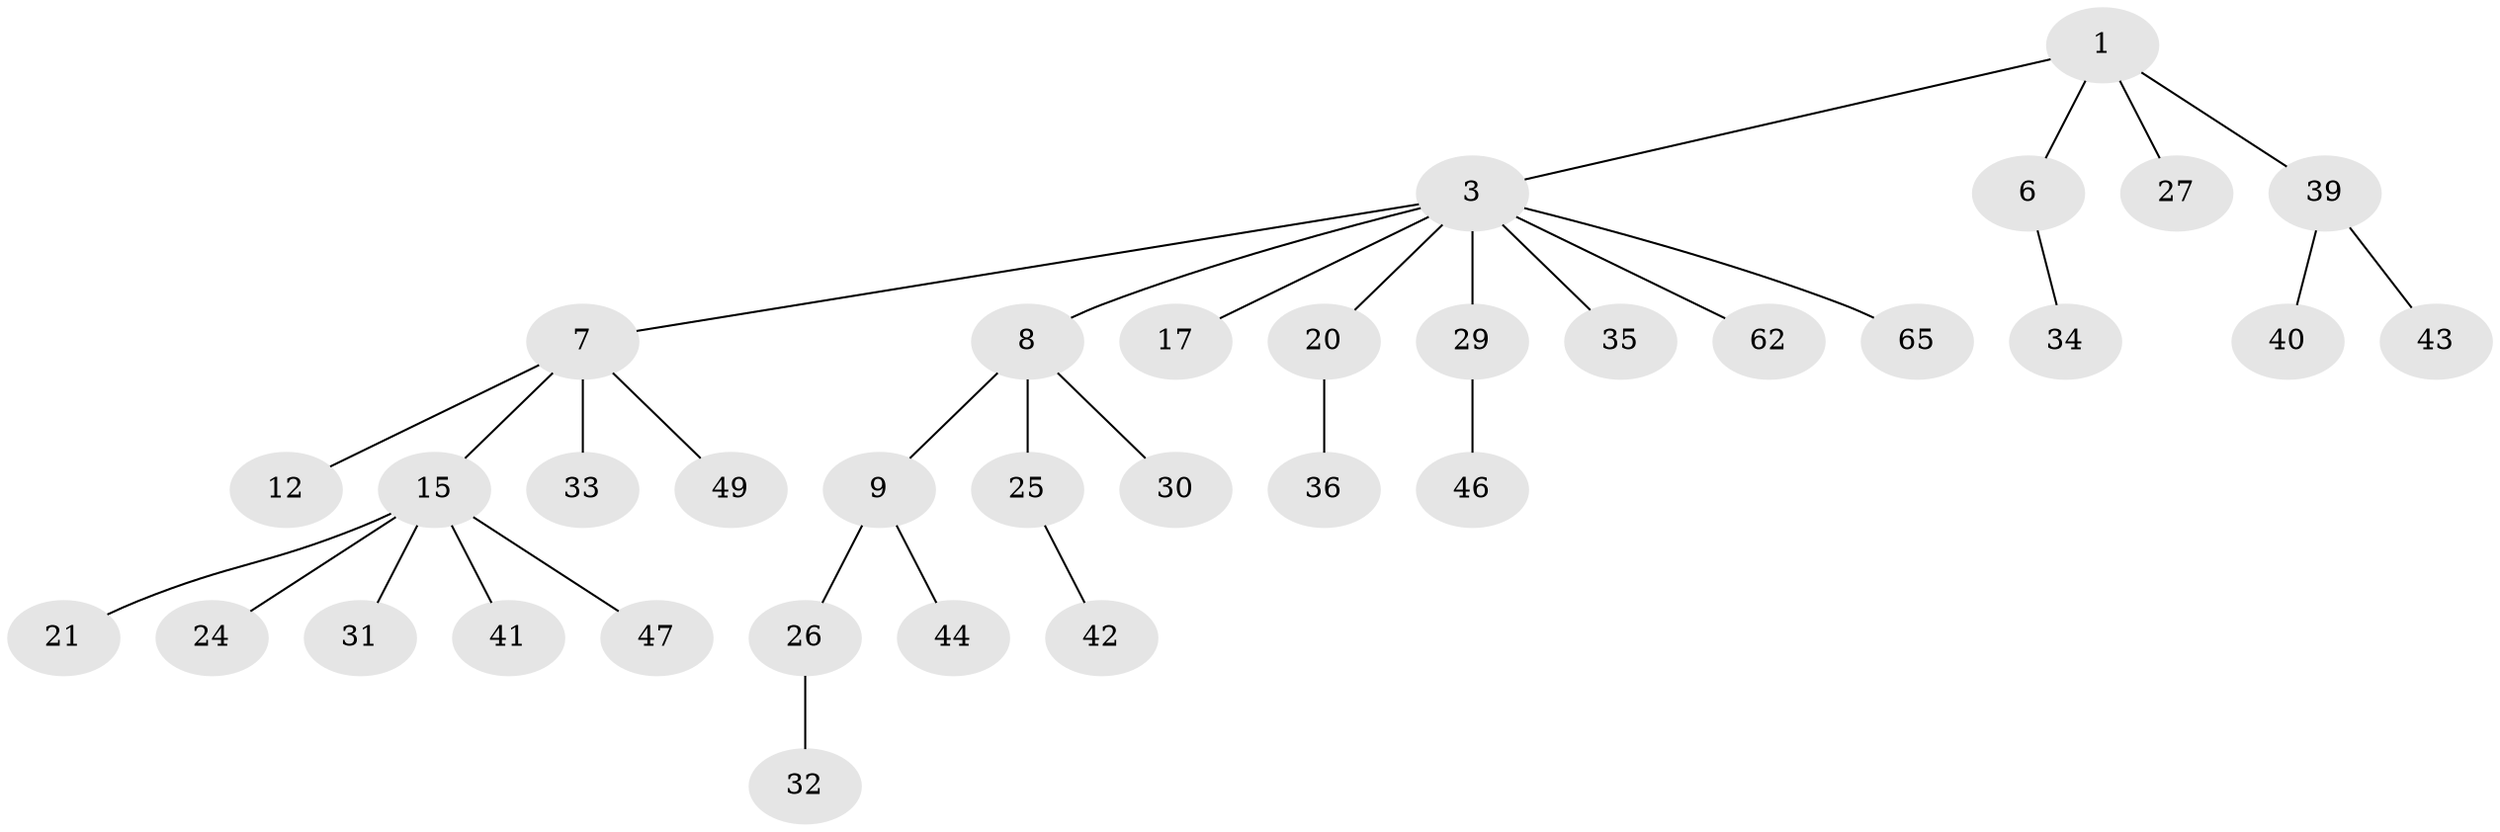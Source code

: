 // original degree distribution, {2: 0.2318840579710145, 4: 0.08695652173913043, 7: 0.014492753623188406, 3: 0.10144927536231885, 5: 0.028985507246376812, 1: 0.5217391304347826, 6: 0.014492753623188406}
// Generated by graph-tools (version 1.1) at 2025/15/03/09/25 04:15:21]
// undirected, 34 vertices, 33 edges
graph export_dot {
graph [start="1"]
  node [color=gray90,style=filled];
  1 [super="+2+11"];
  3 [super="+4+37+5+10+52"];
  6 [super="+48"];
  7;
  8;
  9 [super="+19"];
  12 [super="+69+64"];
  15 [super="+22+18+45"];
  17;
  20;
  21;
  24;
  25;
  26 [super="+51+61"];
  27 [super="+57"];
  29;
  30 [super="+67"];
  31;
  32;
  33;
  34;
  35;
  36;
  39;
  40;
  41;
  42 [super="+66"];
  43;
  44 [super="+54+53"];
  46 [super="+50"];
  47;
  49;
  62;
  65;
  1 -- 3;
  1 -- 27;
  1 -- 6;
  1 -- 39;
  3 -- 35;
  3 -- 65;
  3 -- 17;
  3 -- 7;
  3 -- 8;
  3 -- 62;
  3 -- 20;
  3 -- 29;
  6 -- 34;
  7 -- 12;
  7 -- 15;
  7 -- 33;
  7 -- 49;
  8 -- 9;
  8 -- 25;
  8 -- 30;
  9 -- 26;
  9 -- 44;
  15 -- 21;
  15 -- 31;
  15 -- 41;
  15 -- 24;
  15 -- 47;
  20 -- 36;
  25 -- 42;
  26 -- 32;
  29 -- 46;
  39 -- 40;
  39 -- 43;
}
